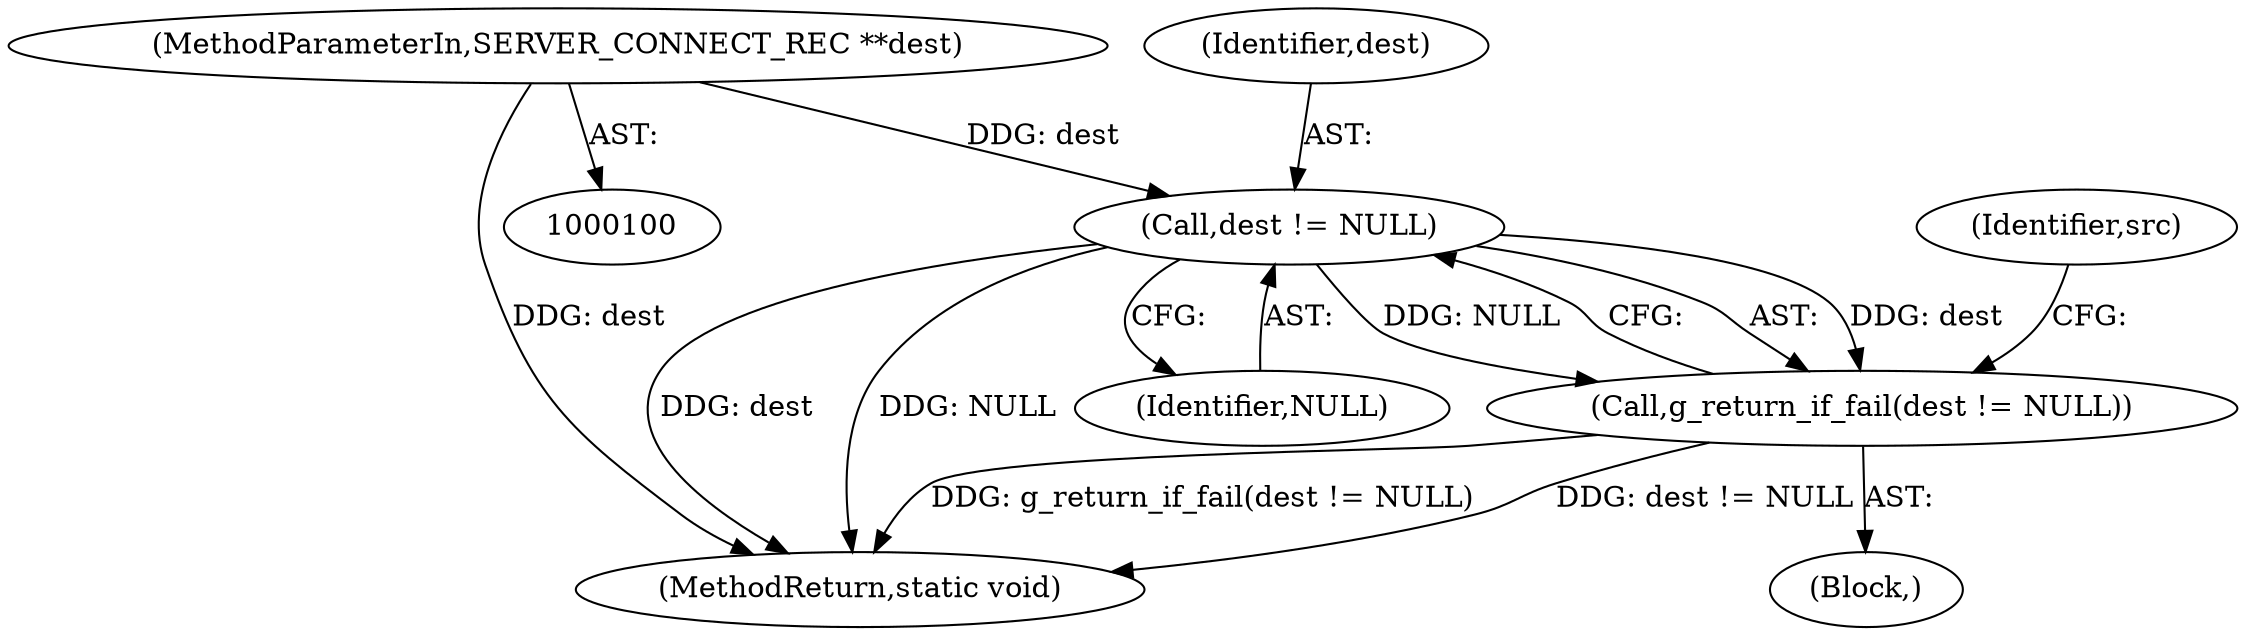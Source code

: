 digraph "0_irssi_d23b0d22cc611e43c88d99192a59f413f951a955_0@pointer" {
"1000101" [label="(MethodParameterIn,SERVER_CONNECT_REC **dest)"];
"1000106" [label="(Call,dest != NULL)"];
"1000105" [label="(Call,g_return_if_fail(dest != NULL))"];
"1000107" [label="(Identifier,dest)"];
"1000101" [label="(MethodParameterIn,SERVER_CONNECT_REC **dest)"];
"1000105" [label="(Call,g_return_if_fail(dest != NULL))"];
"1000218" [label="(MethodReturn,static void)"];
"1000103" [label="(Block,)"];
"1000108" [label="(Identifier,NULL)"];
"1000106" [label="(Call,dest != NULL)"];
"1000112" [label="(Identifier,src)"];
"1000101" -> "1000100"  [label="AST: "];
"1000101" -> "1000218"  [label="DDG: dest"];
"1000101" -> "1000106"  [label="DDG: dest"];
"1000106" -> "1000105"  [label="AST: "];
"1000106" -> "1000108"  [label="CFG: "];
"1000107" -> "1000106"  [label="AST: "];
"1000108" -> "1000106"  [label="AST: "];
"1000105" -> "1000106"  [label="CFG: "];
"1000106" -> "1000218"  [label="DDG: dest"];
"1000106" -> "1000218"  [label="DDG: NULL"];
"1000106" -> "1000105"  [label="DDG: dest"];
"1000106" -> "1000105"  [label="DDG: NULL"];
"1000105" -> "1000103"  [label="AST: "];
"1000112" -> "1000105"  [label="CFG: "];
"1000105" -> "1000218"  [label="DDG: g_return_if_fail(dest != NULL)"];
"1000105" -> "1000218"  [label="DDG: dest != NULL"];
}
